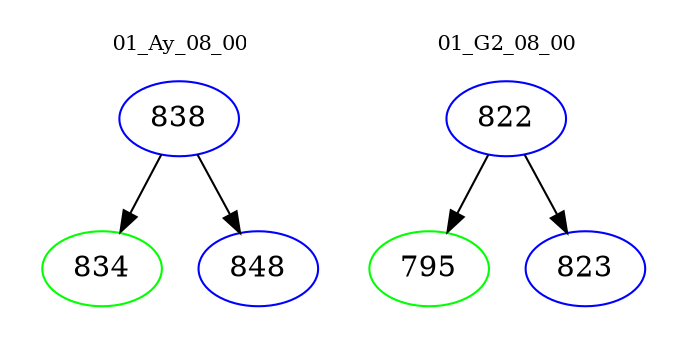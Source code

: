 digraph{
subgraph cluster_0 {
color = white
label = "01_Ay_08_00";
fontsize=10;
T0_838 [label="838", color="blue"]
T0_838 -> T0_834 [color="black"]
T0_834 [label="834", color="green"]
T0_838 -> T0_848 [color="black"]
T0_848 [label="848", color="blue"]
}
subgraph cluster_1 {
color = white
label = "01_G2_08_00";
fontsize=10;
T1_822 [label="822", color="blue"]
T1_822 -> T1_795 [color="black"]
T1_795 [label="795", color="green"]
T1_822 -> T1_823 [color="black"]
T1_823 [label="823", color="blue"]
}
}
